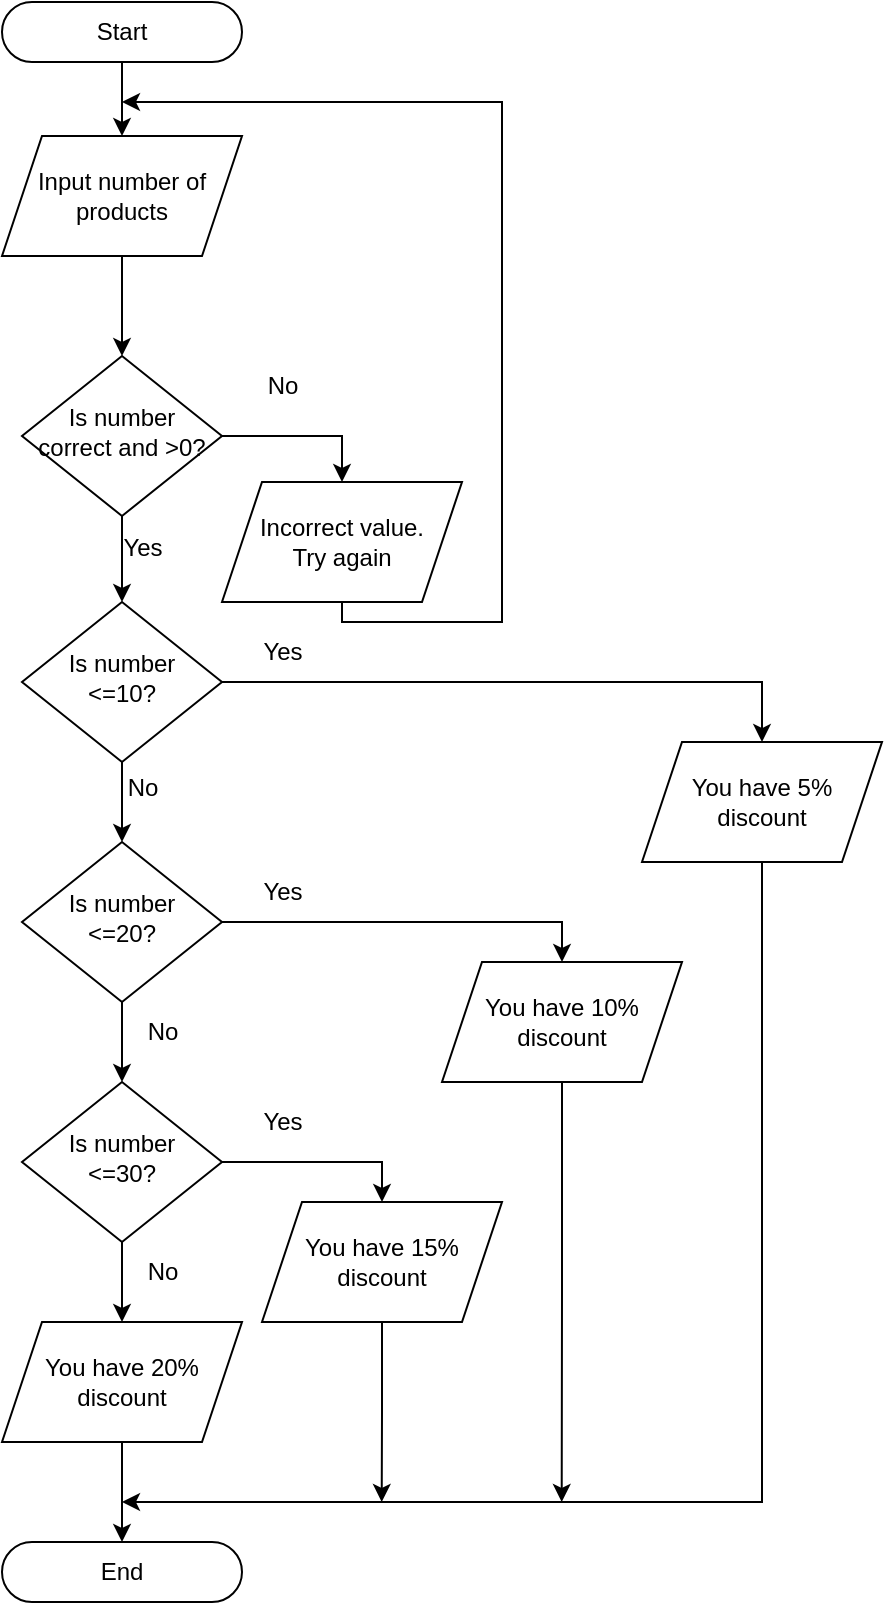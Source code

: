 <mxfile version="26.0.10">
  <diagram id="C5RBs43oDa-KdzZeNtuy" name="Page-1">
    <mxGraphModel dx="954" dy="592" grid="1" gridSize="10" guides="1" tooltips="1" connect="1" arrows="1" fold="1" page="1" pageScale="1" pageWidth="827" pageHeight="1169" math="0" shadow="0">
      <root>
        <mxCell id="WIyWlLk6GJQsqaUBKTNV-0" />
        <mxCell id="WIyWlLk6GJQsqaUBKTNV-1" parent="WIyWlLk6GJQsqaUBKTNV-0" />
        <mxCell id="WIyWlLk6GJQsqaUBKTNV-2" value="" style="rounded=0;html=1;jettySize=auto;orthogonalLoop=1;fontSize=11;endArrow=classic;endFill=1;strokeWidth=1;shadow=0;labelBackgroundColor=none;edgeStyle=orthogonalEdgeStyle;exitX=0.5;exitY=1;exitDx=0;exitDy=0;" parent="WIyWlLk6GJQsqaUBKTNV-1" source="e0IcmRbNhsJ9LbPKQhqD-0" target="WIyWlLk6GJQsqaUBKTNV-6" edge="1">
          <mxGeometry relative="1" as="geometry">
            <mxPoint x="220" y="167" as="sourcePoint" />
          </mxGeometry>
        </mxCell>
        <mxCell id="e0IcmRbNhsJ9LbPKQhqD-6" style="edgeStyle=orthogonalEdgeStyle;rounded=0;orthogonalLoop=1;jettySize=auto;html=1;exitX=0.5;exitY=1;exitDx=0;exitDy=0;entryX=0.5;entryY=0;entryDx=0;entryDy=0;" parent="WIyWlLk6GJQsqaUBKTNV-1" source="WIyWlLk6GJQsqaUBKTNV-6" edge="1">
          <mxGeometry relative="1" as="geometry">
            <mxPoint x="230" y="340" as="targetPoint" />
          </mxGeometry>
        </mxCell>
        <mxCell id="e0IcmRbNhsJ9LbPKQhqD-21" style="edgeStyle=orthogonalEdgeStyle;rounded=0;orthogonalLoop=1;jettySize=auto;html=1;exitX=1;exitY=0.5;exitDx=0;exitDy=0;entryX=0.5;entryY=0;entryDx=0;entryDy=0;" parent="WIyWlLk6GJQsqaUBKTNV-1" source="WIyWlLk6GJQsqaUBKTNV-6" target="e0IcmRbNhsJ9LbPKQhqD-20" edge="1">
          <mxGeometry relative="1" as="geometry" />
        </mxCell>
        <mxCell id="WIyWlLk6GJQsqaUBKTNV-6" value="Is number &lt;br&gt;correct and &amp;gt;0?" style="rhombus;whiteSpace=wrap;html=1;shadow=0;fontFamily=Helvetica;fontSize=12;align=center;strokeWidth=1;spacing=6;spacingTop=-4;" parent="WIyWlLk6GJQsqaUBKTNV-1" vertex="1">
          <mxGeometry x="180" y="217" width="100" height="80" as="geometry" />
        </mxCell>
        <mxCell id="e0IcmRbNhsJ9LbPKQhqD-0" value="Input number of products" style="shape=parallelogram;perimeter=parallelogramPerimeter;whiteSpace=wrap;html=1;fixedSize=1;" parent="WIyWlLk6GJQsqaUBKTNV-1" vertex="1">
          <mxGeometry x="170" y="107" width="120" height="60" as="geometry" />
        </mxCell>
        <mxCell id="e0IcmRbNhsJ9LbPKQhqD-9" style="edgeStyle=orthogonalEdgeStyle;rounded=0;orthogonalLoop=1;jettySize=auto;html=1;exitX=0.5;exitY=1;exitDx=0;exitDy=0;entryX=0.5;entryY=0;entryDx=0;entryDy=0;" parent="WIyWlLk6GJQsqaUBKTNV-1" source="e0IcmRbNhsJ9LbPKQhqD-2" target="e0IcmRbNhsJ9LbPKQhqD-0" edge="1">
          <mxGeometry relative="1" as="geometry" />
        </mxCell>
        <mxCell id="e0IcmRbNhsJ9LbPKQhqD-2" value="Start" style="rounded=1;whiteSpace=wrap;html=1;arcSize=50;" parent="WIyWlLk6GJQsqaUBKTNV-1" vertex="1">
          <mxGeometry x="170" y="40" width="120" height="30" as="geometry" />
        </mxCell>
        <mxCell id="e0IcmRbNhsJ9LbPKQhqD-4" value="End" style="rounded=1;whiteSpace=wrap;html=1;arcSize=50;" parent="WIyWlLk6GJQsqaUBKTNV-1" vertex="1">
          <mxGeometry x="170" y="810" width="120" height="30" as="geometry" />
        </mxCell>
        <mxCell id="e0IcmRbNhsJ9LbPKQhqD-7" value="Yes" style="text;html=1;align=center;verticalAlign=middle;resizable=0;points=[];autosize=1;strokeColor=none;fillColor=none;" parent="WIyWlLk6GJQsqaUBKTNV-1" vertex="1">
          <mxGeometry x="220" y="298" width="40" height="30" as="geometry" />
        </mxCell>
        <mxCell id="e0IcmRbNhsJ9LbPKQhqD-22" style="edgeStyle=orthogonalEdgeStyle;rounded=0;orthogonalLoop=1;jettySize=auto;html=1;exitX=1;exitY=0.5;exitDx=0;exitDy=0;entryX=0.5;entryY=0;entryDx=0;entryDy=0;" parent="WIyWlLk6GJQsqaUBKTNV-1" source="e0IcmRbNhsJ9LbPKQhqD-8" target="e0IcmRbNhsJ9LbPKQhqD-10" edge="1">
          <mxGeometry relative="1" as="geometry" />
        </mxCell>
        <mxCell id="e0IcmRbNhsJ9LbPKQhqD-28" style="edgeStyle=orthogonalEdgeStyle;rounded=0;orthogonalLoop=1;jettySize=auto;html=1;exitX=0.5;exitY=1;exitDx=0;exitDy=0;" parent="WIyWlLk6GJQsqaUBKTNV-1" source="e0IcmRbNhsJ9LbPKQhqD-8" target="e0IcmRbNhsJ9LbPKQhqD-11" edge="1">
          <mxGeometry relative="1" as="geometry" />
        </mxCell>
        <mxCell id="e0IcmRbNhsJ9LbPKQhqD-8" value="Is number &lt;br&gt;&amp;lt;=10?" style="rhombus;whiteSpace=wrap;html=1;shadow=0;fontFamily=Helvetica;fontSize=12;align=center;strokeWidth=1;spacing=6;spacingTop=-4;" parent="WIyWlLk6GJQsqaUBKTNV-1" vertex="1">
          <mxGeometry x="180" y="340" width="100" height="80" as="geometry" />
        </mxCell>
        <mxCell id="e0IcmRbNhsJ9LbPKQhqD-41" style="edgeStyle=orthogonalEdgeStyle;rounded=0;orthogonalLoop=1;jettySize=auto;html=1;exitX=0.5;exitY=1;exitDx=0;exitDy=0;" parent="WIyWlLk6GJQsqaUBKTNV-1" source="e0IcmRbNhsJ9LbPKQhqD-10" edge="1">
          <mxGeometry relative="1" as="geometry">
            <mxPoint x="230" y="790" as="targetPoint" />
            <Array as="points">
              <mxPoint x="550" y="790" />
            </Array>
          </mxGeometry>
        </mxCell>
        <mxCell id="e0IcmRbNhsJ9LbPKQhqD-10" value="You have 5% discount" style="shape=parallelogram;perimeter=parallelogramPerimeter;whiteSpace=wrap;html=1;fixedSize=1;" parent="WIyWlLk6GJQsqaUBKTNV-1" vertex="1">
          <mxGeometry x="490" y="410" width="120" height="60" as="geometry" />
        </mxCell>
        <mxCell id="e0IcmRbNhsJ9LbPKQhqD-27" style="edgeStyle=orthogonalEdgeStyle;rounded=0;orthogonalLoop=1;jettySize=auto;html=1;exitX=0.5;exitY=1;exitDx=0;exitDy=0;entryX=0.5;entryY=0;entryDx=0;entryDy=0;" parent="WIyWlLk6GJQsqaUBKTNV-1" source="e0IcmRbNhsJ9LbPKQhqD-11" target="e0IcmRbNhsJ9LbPKQhqD-12" edge="1">
          <mxGeometry relative="1" as="geometry" />
        </mxCell>
        <mxCell id="e0IcmRbNhsJ9LbPKQhqD-32" style="edgeStyle=orthogonalEdgeStyle;rounded=0;orthogonalLoop=1;jettySize=auto;html=1;exitX=1;exitY=0.5;exitDx=0;exitDy=0;entryX=0.5;entryY=0;entryDx=0;entryDy=0;" parent="WIyWlLk6GJQsqaUBKTNV-1" source="e0IcmRbNhsJ9LbPKQhqD-11" target="e0IcmRbNhsJ9LbPKQhqD-18" edge="1">
          <mxGeometry relative="1" as="geometry" />
        </mxCell>
        <mxCell id="e0IcmRbNhsJ9LbPKQhqD-11" value="Is number &lt;br&gt;&amp;lt;=20?" style="rhombus;whiteSpace=wrap;html=1;shadow=0;fontFamily=Helvetica;fontSize=12;align=center;strokeWidth=1;spacing=6;spacingTop=-4;" parent="WIyWlLk6GJQsqaUBKTNV-1" vertex="1">
          <mxGeometry x="180" y="460" width="100" height="80" as="geometry" />
        </mxCell>
        <mxCell id="e0IcmRbNhsJ9LbPKQhqD-23" style="edgeStyle=orthogonalEdgeStyle;rounded=0;orthogonalLoop=1;jettySize=auto;html=1;exitX=1;exitY=0.5;exitDx=0;exitDy=0;entryX=0.5;entryY=0;entryDx=0;entryDy=0;" parent="WIyWlLk6GJQsqaUBKTNV-1" source="e0IcmRbNhsJ9LbPKQhqD-12" target="e0IcmRbNhsJ9LbPKQhqD-17" edge="1">
          <mxGeometry relative="1" as="geometry" />
        </mxCell>
        <mxCell id="e0IcmRbNhsJ9LbPKQhqD-25" style="edgeStyle=orthogonalEdgeStyle;rounded=0;orthogonalLoop=1;jettySize=auto;html=1;exitX=0.5;exitY=1;exitDx=0;exitDy=0;entryX=0.5;entryY=0;entryDx=0;entryDy=0;" parent="WIyWlLk6GJQsqaUBKTNV-1" source="e0IcmRbNhsJ9LbPKQhqD-12" target="e0IcmRbNhsJ9LbPKQhqD-16" edge="1">
          <mxGeometry relative="1" as="geometry" />
        </mxCell>
        <mxCell id="e0IcmRbNhsJ9LbPKQhqD-12" value="Is number &lt;br&gt;&amp;lt;=30?" style="rhombus;whiteSpace=wrap;html=1;shadow=0;fontFamily=Helvetica;fontSize=12;align=center;strokeWidth=1;spacing=6;spacingTop=-4;" parent="WIyWlLk6GJQsqaUBKTNV-1" vertex="1">
          <mxGeometry x="180" y="580" width="100" height="80" as="geometry" />
        </mxCell>
        <mxCell id="e0IcmRbNhsJ9LbPKQhqD-26" style="edgeStyle=orthogonalEdgeStyle;rounded=0;orthogonalLoop=1;jettySize=auto;html=1;exitX=0.5;exitY=1;exitDx=0;exitDy=0;entryX=0.5;entryY=0;entryDx=0;entryDy=0;" parent="WIyWlLk6GJQsqaUBKTNV-1" source="e0IcmRbNhsJ9LbPKQhqD-16" target="e0IcmRbNhsJ9LbPKQhqD-4" edge="1">
          <mxGeometry relative="1" as="geometry" />
        </mxCell>
        <mxCell id="e0IcmRbNhsJ9LbPKQhqD-16" value="You have 20% discount" style="shape=parallelogram;perimeter=parallelogramPerimeter;whiteSpace=wrap;html=1;fixedSize=1;" parent="WIyWlLk6GJQsqaUBKTNV-1" vertex="1">
          <mxGeometry x="170" y="700" width="120" height="60" as="geometry" />
        </mxCell>
        <mxCell id="e0IcmRbNhsJ9LbPKQhqD-43" style="edgeStyle=orthogonalEdgeStyle;rounded=0;orthogonalLoop=1;jettySize=auto;html=1;exitX=0.5;exitY=1;exitDx=0;exitDy=0;" parent="WIyWlLk6GJQsqaUBKTNV-1" source="e0IcmRbNhsJ9LbPKQhqD-17" edge="1">
          <mxGeometry relative="1" as="geometry">
            <mxPoint x="359.857" y="790.0" as="targetPoint" />
          </mxGeometry>
        </mxCell>
        <mxCell id="e0IcmRbNhsJ9LbPKQhqD-17" value="You have 15% discount" style="shape=parallelogram;perimeter=parallelogramPerimeter;whiteSpace=wrap;html=1;fixedSize=1;" parent="WIyWlLk6GJQsqaUBKTNV-1" vertex="1">
          <mxGeometry x="300" y="640" width="120" height="60" as="geometry" />
        </mxCell>
        <mxCell id="e0IcmRbNhsJ9LbPKQhqD-42" style="edgeStyle=orthogonalEdgeStyle;rounded=0;orthogonalLoop=1;jettySize=auto;html=1;exitX=0.5;exitY=1;exitDx=0;exitDy=0;" parent="WIyWlLk6GJQsqaUBKTNV-1" source="e0IcmRbNhsJ9LbPKQhqD-18" edge="1">
          <mxGeometry relative="1" as="geometry">
            <mxPoint x="449.857" y="790.0" as="targetPoint" />
          </mxGeometry>
        </mxCell>
        <mxCell id="e0IcmRbNhsJ9LbPKQhqD-18" value="You have 10% discount" style="shape=parallelogram;perimeter=parallelogramPerimeter;whiteSpace=wrap;html=1;fixedSize=1;" parent="WIyWlLk6GJQsqaUBKTNV-1" vertex="1">
          <mxGeometry x="390" y="520" width="120" height="60" as="geometry" />
        </mxCell>
        <mxCell id="e0IcmRbNhsJ9LbPKQhqD-40" style="edgeStyle=orthogonalEdgeStyle;rounded=0;orthogonalLoop=1;jettySize=auto;html=1;exitX=0.5;exitY=1;exitDx=0;exitDy=0;" parent="WIyWlLk6GJQsqaUBKTNV-1" source="e0IcmRbNhsJ9LbPKQhqD-20" edge="1">
          <mxGeometry relative="1" as="geometry">
            <mxPoint x="230" y="90" as="targetPoint" />
            <Array as="points">
              <mxPoint x="340" y="350" />
              <mxPoint x="420" y="350" />
              <mxPoint x="420" y="90" />
            </Array>
          </mxGeometry>
        </mxCell>
        <mxCell id="e0IcmRbNhsJ9LbPKQhqD-20" value="Incorrect value. &lt;br&gt;Try again" style="shape=parallelogram;perimeter=parallelogramPerimeter;whiteSpace=wrap;html=1;fixedSize=1;" parent="WIyWlLk6GJQsqaUBKTNV-1" vertex="1">
          <mxGeometry x="280" y="280" width="120" height="60" as="geometry" />
        </mxCell>
        <mxCell id="e0IcmRbNhsJ9LbPKQhqD-33" value="No" style="text;html=1;align=center;verticalAlign=middle;resizable=0;points=[];autosize=1;strokeColor=none;fillColor=none;" parent="WIyWlLk6GJQsqaUBKTNV-1" vertex="1">
          <mxGeometry x="220" y="418" width="40" height="30" as="geometry" />
        </mxCell>
        <mxCell id="e0IcmRbNhsJ9LbPKQhqD-34" value="No" style="text;html=1;align=center;verticalAlign=middle;resizable=0;points=[];autosize=1;strokeColor=none;fillColor=none;" parent="WIyWlLk6GJQsqaUBKTNV-1" vertex="1">
          <mxGeometry x="230" y="540" width="40" height="30" as="geometry" />
        </mxCell>
        <mxCell id="e0IcmRbNhsJ9LbPKQhqD-35" value="No" style="text;html=1;align=center;verticalAlign=middle;resizable=0;points=[];autosize=1;strokeColor=none;fillColor=none;" parent="WIyWlLk6GJQsqaUBKTNV-1" vertex="1">
          <mxGeometry x="230" y="660" width="40" height="30" as="geometry" />
        </mxCell>
        <mxCell id="e0IcmRbNhsJ9LbPKQhqD-36" value="No" style="text;html=1;align=center;verticalAlign=middle;resizable=0;points=[];autosize=1;strokeColor=none;fillColor=none;" parent="WIyWlLk6GJQsqaUBKTNV-1" vertex="1">
          <mxGeometry x="290" y="217" width="40" height="30" as="geometry" />
        </mxCell>
        <mxCell id="e0IcmRbNhsJ9LbPKQhqD-37" value="Yes" style="text;html=1;align=center;verticalAlign=middle;resizable=0;points=[];autosize=1;strokeColor=none;fillColor=none;" parent="WIyWlLk6GJQsqaUBKTNV-1" vertex="1">
          <mxGeometry x="290" y="350" width="40" height="30" as="geometry" />
        </mxCell>
        <mxCell id="e0IcmRbNhsJ9LbPKQhqD-38" value="Yes" style="text;html=1;align=center;verticalAlign=middle;resizable=0;points=[];autosize=1;strokeColor=none;fillColor=none;" parent="WIyWlLk6GJQsqaUBKTNV-1" vertex="1">
          <mxGeometry x="290" y="470" width="40" height="30" as="geometry" />
        </mxCell>
        <mxCell id="e0IcmRbNhsJ9LbPKQhqD-39" value="Yes" style="text;html=1;align=center;verticalAlign=middle;resizable=0;points=[];autosize=1;strokeColor=none;fillColor=none;" parent="WIyWlLk6GJQsqaUBKTNV-1" vertex="1">
          <mxGeometry x="290" y="585" width="40" height="30" as="geometry" />
        </mxCell>
      </root>
    </mxGraphModel>
  </diagram>
</mxfile>
